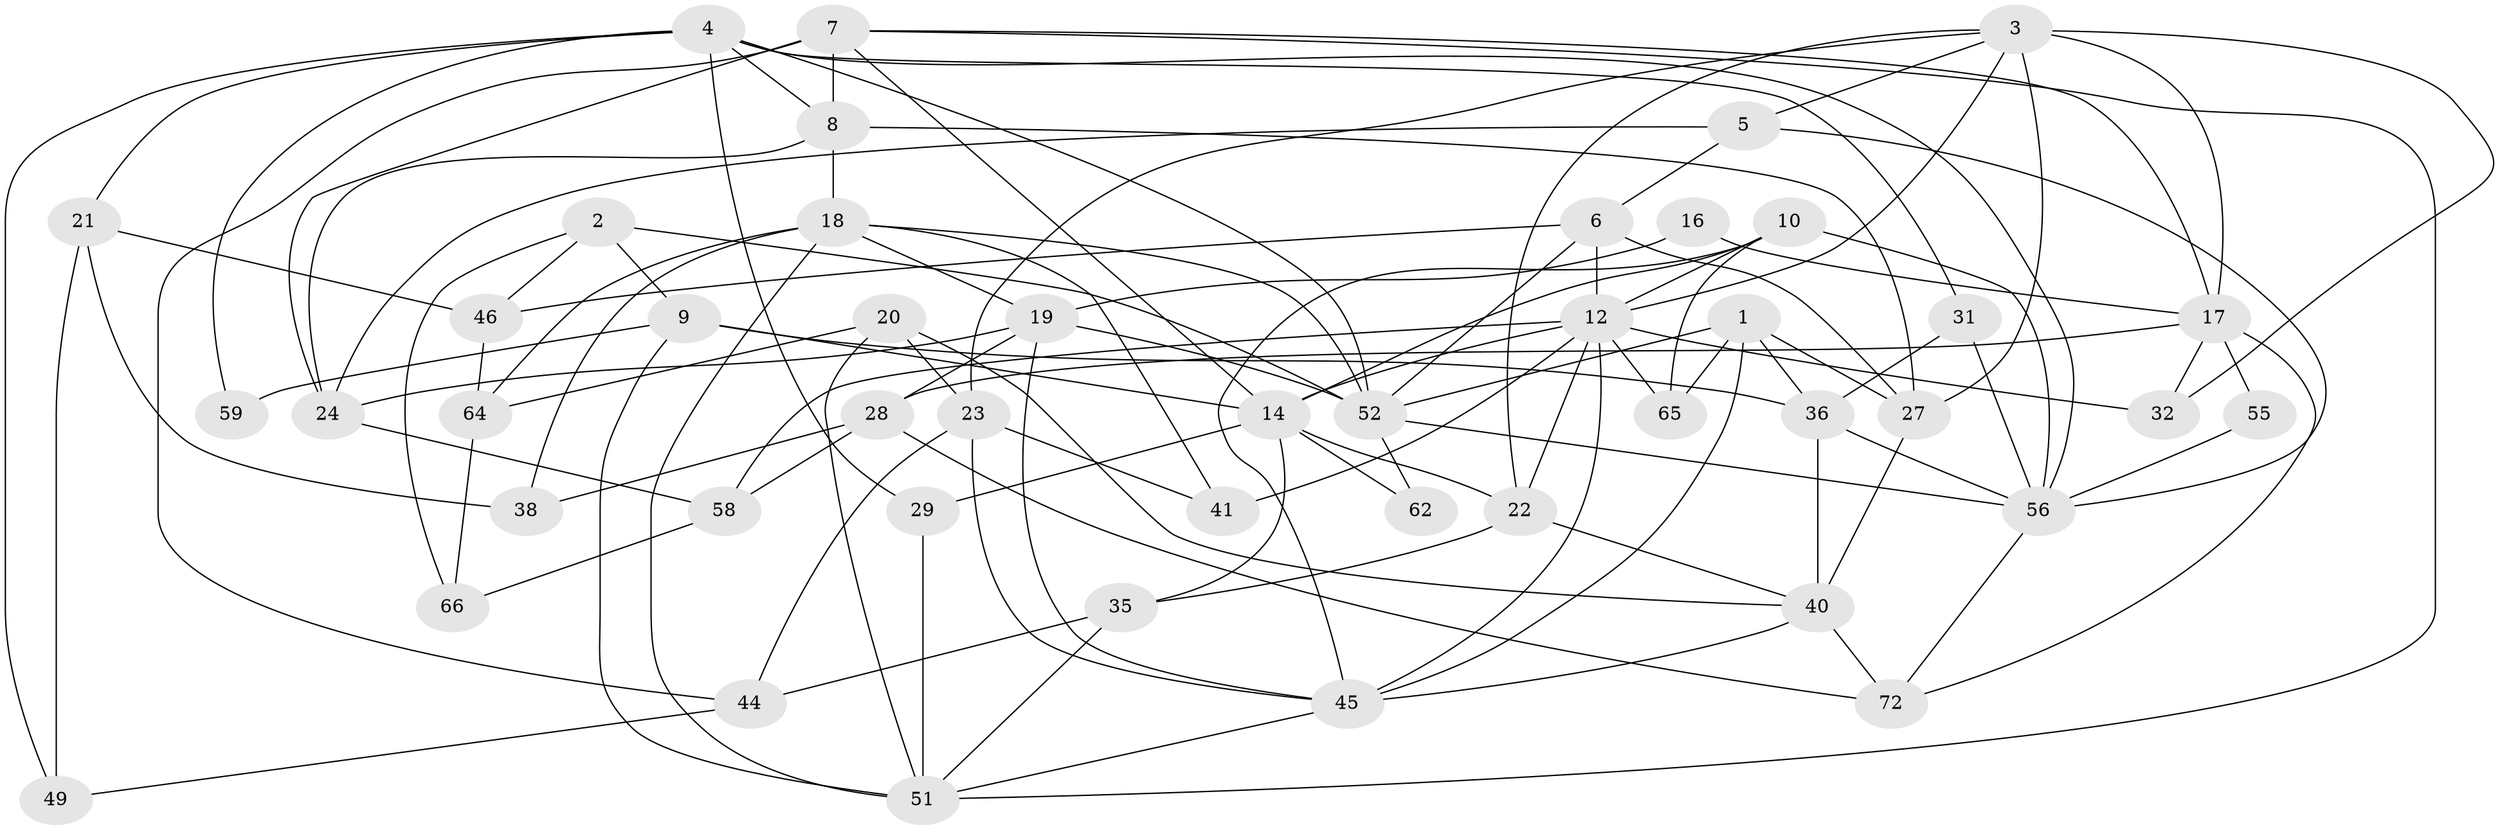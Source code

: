 // original degree distribution, {4: 0.2777777777777778, 3: 0.3194444444444444, 5: 0.19444444444444445, 7: 0.041666666666666664, 2: 0.08333333333333333, 6: 0.08333333333333333}
// Generated by graph-tools (version 1.1) at 2025/41/03/06/25 10:41:55]
// undirected, 46 vertices, 111 edges
graph export_dot {
graph [start="1"]
  node [color=gray90,style=filled];
  1 [super="+53"];
  2 [super="+11"];
  3 [super="+61"];
  4 [super="+26"];
  5;
  6 [super="+50"];
  7 [super="+42"];
  8 [super="+69"];
  9 [super="+39"];
  10 [super="+15"];
  12 [super="+13"];
  14 [super="+33"];
  16;
  17 [super="+37"];
  18 [super="+67"];
  19;
  20;
  21;
  22 [super="+57"];
  23 [super="+30"];
  24 [super="+25"];
  27 [super="+70"];
  28 [super="+34"];
  29;
  31;
  32;
  35;
  36 [super="+48"];
  38;
  40 [super="+43"];
  41;
  44 [super="+63"];
  45 [super="+47"];
  46;
  49;
  51 [super="+54"];
  52 [super="+60"];
  55;
  56 [super="+71"];
  58;
  59;
  62;
  64 [super="+68"];
  65;
  66;
  72;
  1 -- 65;
  1 -- 52;
  1 -- 27;
  1 -- 36;
  1 -- 45;
  2 -- 9;
  2 -- 46;
  2 -- 52;
  2 -- 66;
  3 -- 23;
  3 -- 5;
  3 -- 27;
  3 -- 17;
  3 -- 32;
  3 -- 12;
  3 -- 22;
  4 -- 29;
  4 -- 21 [weight=2];
  4 -- 31;
  4 -- 49;
  4 -- 59;
  4 -- 52;
  4 -- 8;
  4 -- 56;
  5 -- 6;
  5 -- 56;
  5 -- 24;
  6 -- 27;
  6 -- 12;
  6 -- 52 [weight=2];
  6 -- 46;
  7 -- 24;
  7 -- 14;
  7 -- 44;
  7 -- 51;
  7 -- 8 [weight=2];
  7 -- 17;
  8 -- 27;
  8 -- 24 [weight=2];
  8 -- 18;
  9 -- 14 [weight=2];
  9 -- 36;
  9 -- 59;
  9 -- 51;
  10 -- 65;
  10 -- 12;
  10 -- 45;
  10 -- 14;
  10 -- 56 [weight=2];
  12 -- 65;
  12 -- 14;
  12 -- 32;
  12 -- 41;
  12 -- 58;
  12 -- 22;
  12 -- 45;
  14 -- 35;
  14 -- 22;
  14 -- 62;
  14 -- 29;
  16 -- 19;
  16 -- 17;
  17 -- 72;
  17 -- 32;
  17 -- 55;
  17 -- 28;
  18 -- 52;
  18 -- 19;
  18 -- 38;
  18 -- 41;
  18 -- 64;
  18 -- 51;
  19 -- 28;
  19 -- 45;
  19 -- 52;
  19 -- 24;
  20 -- 40;
  20 -- 51;
  20 -- 23;
  20 -- 64;
  21 -- 49;
  21 -- 38;
  21 -- 46;
  22 -- 35;
  22 -- 40 [weight=2];
  23 -- 41;
  23 -- 44;
  23 -- 45;
  24 -- 58;
  27 -- 40;
  28 -- 38;
  28 -- 72;
  28 -- 58;
  29 -- 51;
  31 -- 36;
  31 -- 56;
  35 -- 44;
  35 -- 51;
  36 -- 56;
  36 -- 40;
  40 -- 72;
  40 -- 45;
  44 -- 49;
  45 -- 51;
  46 -- 64;
  52 -- 56;
  52 -- 62;
  55 -- 56;
  56 -- 72;
  58 -- 66;
  64 -- 66;
}
